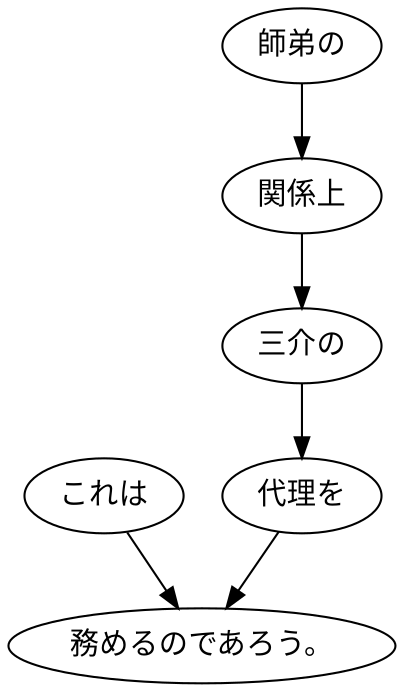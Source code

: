 digraph graph4420 {
	node0 [label="これは"];
	node1 [label="師弟の"];
	node2 [label="関係上"];
	node3 [label="三介の"];
	node4 [label="代理を"];
	node5 [label="務めるのであろう。"];
	node0 -> node5;
	node1 -> node2;
	node2 -> node3;
	node3 -> node4;
	node4 -> node5;
}
